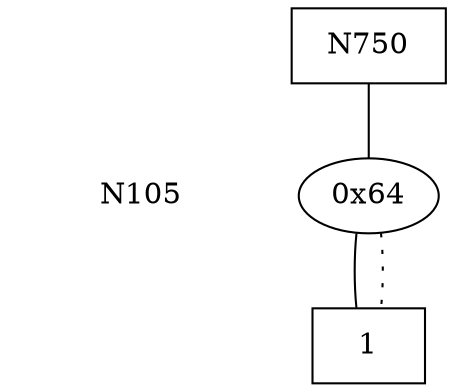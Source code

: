 digraph "DD" {
size = "7.5,10"
center = true;
edge [dir = none];
{ node [shape = plaintext];
  edge [style = invis];
  "CONST NODES" [style = invis];
" N105 " -> "CONST NODES"; 
}
{ rank = same; node [shape = box]; edge [style = invis];
"  N750  "; }
{ rank = same; " N105 ";
"0x64";
}
{ rank = same; "CONST NODES";
{ node [shape = box]; "0x46";
}
}
"  N750  " -> "0x64" [style = solid];
"0x64" -> "0x46";
"0x64" -> "0x46" [style = dotted];
"0x46" [label = "1"];
}
